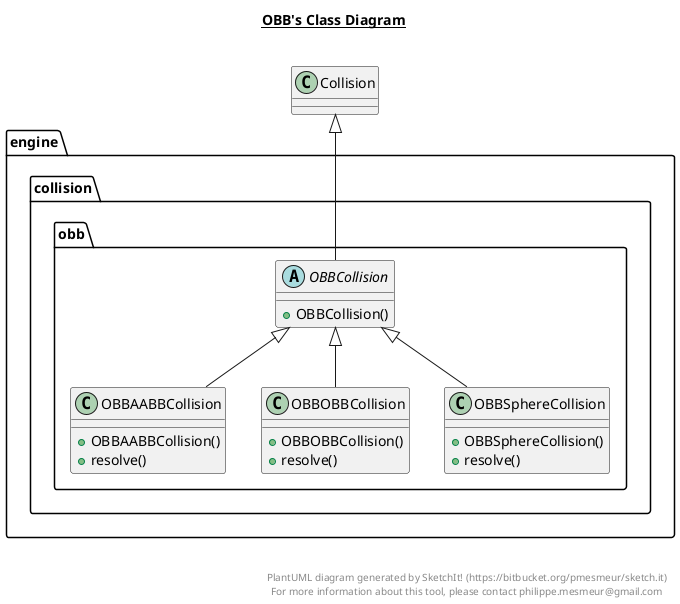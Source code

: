@startuml

title __OBB's Class Diagram__\n

  package engine {
    package engine.collision {
      package engine.collision.obb {
        class OBBAABBCollision {
            + OBBAABBCollision()
            + resolve()
        }
      }
    }
  }
  

  package engine {
    package engine.collision {
      package engine.collision.obb {
        abstract class OBBCollision {
            + OBBCollision()
        }
      }
    }
  }
  

  package engine {
    package engine.collision {
      package engine.collision.obb {
        class OBBOBBCollision {
            + OBBOBBCollision()
            + resolve()
        }
      }
    }
  }
  

  package engine {
    package engine.collision {
      package engine.collision.obb {
        class OBBSphereCollision {
            + OBBSphereCollision()
            + resolve()
        }
      }
    }
  }
  

  OBBAABBCollision -up-|> OBBCollision
  OBBCollision -up-|> Collision
  OBBOBBCollision -up-|> OBBCollision
  OBBSphereCollision -up-|> OBBCollision


right footer


PlantUML diagram generated by SketchIt! (https://bitbucket.org/pmesmeur/sketch.it)
For more information about this tool, please contact philippe.mesmeur@gmail.com
endfooter

@enduml
